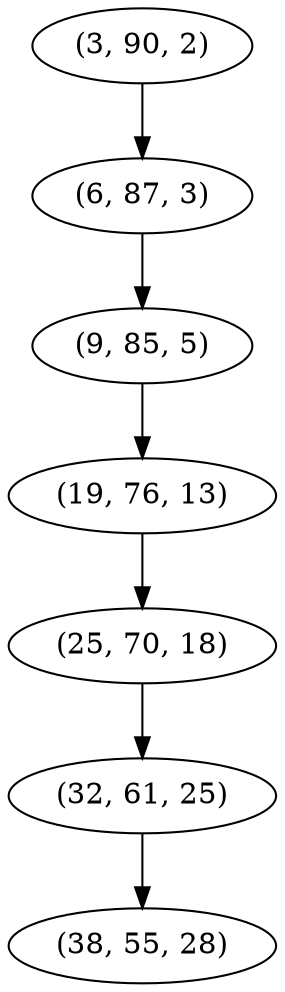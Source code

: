 digraph tree {
    "(3, 90, 2)";
    "(6, 87, 3)";
    "(9, 85, 5)";
    "(19, 76, 13)";
    "(25, 70, 18)";
    "(32, 61, 25)";
    "(38, 55, 28)";
    "(3, 90, 2)" -> "(6, 87, 3)";
    "(6, 87, 3)" -> "(9, 85, 5)";
    "(9, 85, 5)" -> "(19, 76, 13)";
    "(19, 76, 13)" -> "(25, 70, 18)";
    "(25, 70, 18)" -> "(32, 61, 25)";
    "(32, 61, 25)" -> "(38, 55, 28)";
}
